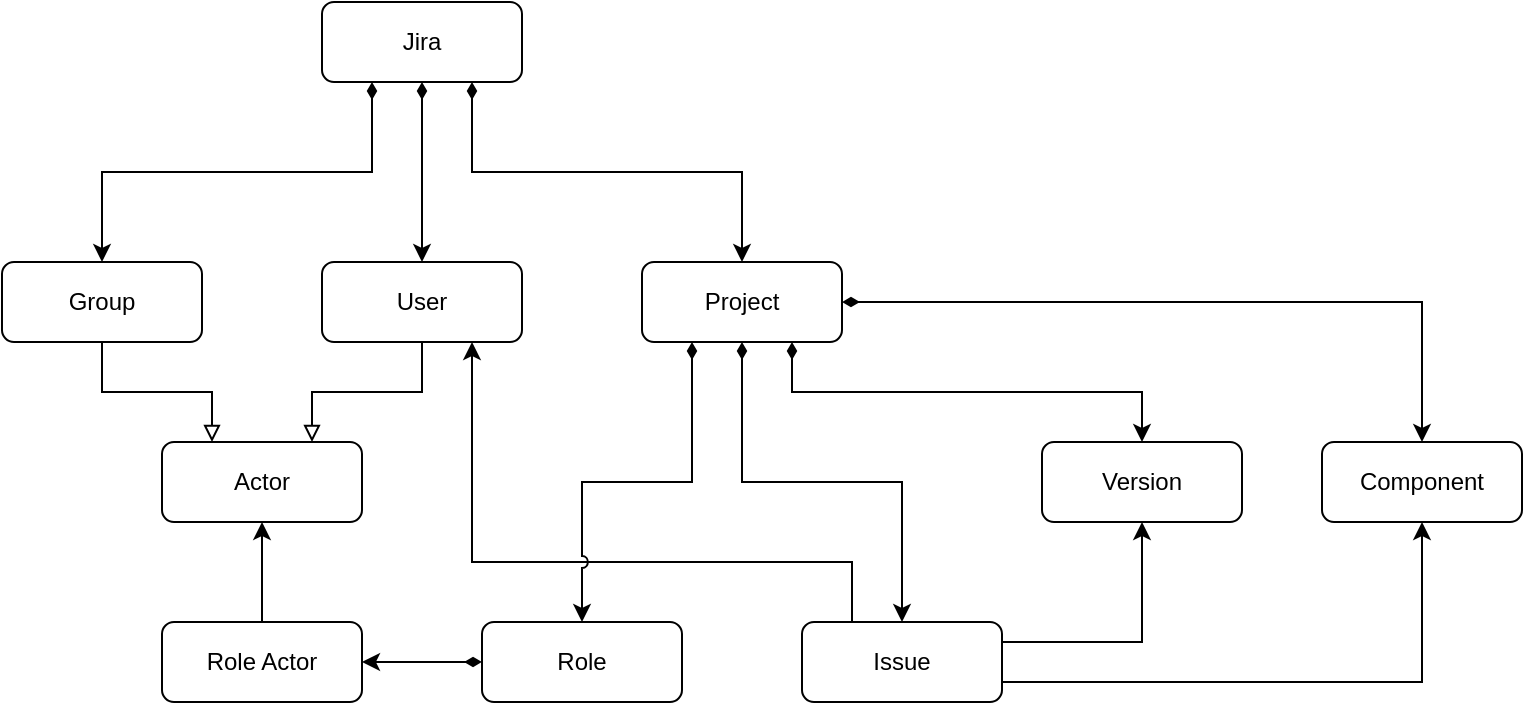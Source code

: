 <mxfile compressed="true" version="26.0.9"><diagram id="Ht1M8jgEwFfnCIfOTk4-" name="Jira"><mxGraphModel dx="1373" dy="875" grid="1" gridSize="10" guides="1" tooltips="1" connect="1" arrows="1" fold="1" page="0" pageScale="1" pageWidth="1169" pageHeight="827" math="0" shadow="0"><root><mxCell id="0"/><mxCell id="1" parent="0"/><mxCell id="u7-yh7wzXiDdsKawDM1j-11" style="edgeStyle=orthogonalEdgeStyle;rounded=0;orthogonalLoop=1;jettySize=auto;html=1;startArrow=diamondThin;startFill=1;exitX=0.75;exitY=1;exitDx=0;exitDy=0;" edge="1" parent="1" source="u7-yh7wzXiDdsKawDM1j-1" target="u7-yh7wzXiDdsKawDM1j-4"><mxGeometry relative="1" as="geometry"/></mxCell><UserObject label="Jira" link="references/eClassifiers/Jira/index.html" id="u7-yh7wzXiDdsKawDM1j-1"><mxCell style="rounded=1;whiteSpace=wrap;html=1;movable=1;resizable=1;rotatable=1;deletable=1;editable=1;locked=0;connectable=1;" vertex="1" parent="1"><mxGeometry x="180" y="120" width="100" height="40" as="geometry"/></mxCell></UserObject><mxCell id="u7-yh7wzXiDdsKawDM1j-16" style="edgeStyle=orthogonalEdgeStyle;rounded=0;orthogonalLoop=1;jettySize=auto;html=1;entryX=0.25;entryY=0;entryDx=0;entryDy=0;endArrow=block;endFill=0;" edge="1" parent="1" source="u7-yh7wzXiDdsKawDM1j-2" target="u7-yh7wzXiDdsKawDM1j-6"><mxGeometry relative="1" as="geometry"/></mxCell><UserObject label="Group" link="references/eClassifiers/Group/index.html" id="u7-yh7wzXiDdsKawDM1j-2"><mxCell style="rounded=1;whiteSpace=wrap;html=1;" vertex="1" parent="1"><mxGeometry x="20" y="250" width="100" height="40" as="geometry"/></mxCell></UserObject><mxCell id="u7-yh7wzXiDdsKawDM1j-15" style="edgeStyle=orthogonalEdgeStyle;rounded=0;orthogonalLoop=1;jettySize=auto;html=1;entryX=0.75;entryY=0;entryDx=0;entryDy=0;endArrow=block;endFill=0;" edge="1" parent="1" source="u7-yh7wzXiDdsKawDM1j-3" target="u7-yh7wzXiDdsKawDM1j-6"><mxGeometry relative="1" as="geometry"/></mxCell><UserObject label="User" link="references/eClassifiers/User/index.html" id="u7-yh7wzXiDdsKawDM1j-3"><mxCell style="rounded=1;whiteSpace=wrap;html=1;" vertex="1" parent="1"><mxGeometry x="180" y="250" width="100" height="40" as="geometry"/></mxCell></UserObject><UserObject label="Project" link="references/eClassifiers/Project/index.html" id="u7-yh7wzXiDdsKawDM1j-4"><mxCell style="rounded=1;whiteSpace=wrap;html=1;" vertex="1" parent="1"><mxGeometry x="340" y="250" width="100" height="40" as="geometry"/></mxCell></UserObject><mxCell id="u7-yh7wzXiDdsKawDM1j-22" style="edgeStyle=orthogonalEdgeStyle;rounded=0;orthogonalLoop=1;jettySize=auto;html=1;exitX=1;exitY=0.25;exitDx=0;exitDy=0;" edge="1" parent="1" source="u7-yh7wzXiDdsKawDM1j-5" target="u7-yh7wzXiDdsKawDM1j-7"><mxGeometry relative="1" as="geometry"/></mxCell><mxCell id="u7-yh7wzXiDdsKawDM1j-23" style="edgeStyle=orthogonalEdgeStyle;rounded=0;orthogonalLoop=1;jettySize=auto;html=1;exitX=1;exitY=0.75;exitDx=0;exitDy=0;" edge="1" parent="1" source="u7-yh7wzXiDdsKawDM1j-5" target="u7-yh7wzXiDdsKawDM1j-8"><mxGeometry relative="1" as="geometry"/></mxCell><mxCell id="u7-yh7wzXiDdsKawDM1j-24" style="edgeStyle=orthogonalEdgeStyle;rounded=0;orthogonalLoop=1;jettySize=auto;html=1;exitX=0.25;exitY=0;exitDx=0;exitDy=0;entryX=0.75;entryY=1;entryDx=0;entryDy=0;jumpStyle=arc;" edge="1" parent="1" source="u7-yh7wzXiDdsKawDM1j-5" target="u7-yh7wzXiDdsKawDM1j-3"><mxGeometry relative="1" as="geometry"><Array as="points"><mxPoint x="445" y="400"/><mxPoint x="255" y="400"/></Array></mxGeometry></mxCell><UserObject label="Issue" link="references/eClassifiers/Issue/index.html" id="u7-yh7wzXiDdsKawDM1j-5"><mxCell style="rounded=1;whiteSpace=wrap;html=1;" vertex="1" parent="1"><mxGeometry x="420" y="430" width="100" height="40" as="geometry"/></mxCell></UserObject><UserObject label="Actor" link="references/eClassifiers/Actor/index.html" id="u7-yh7wzXiDdsKawDM1j-6"><mxCell style="rounded=1;whiteSpace=wrap;html=1;" vertex="1" parent="1"><mxGeometry x="100" y="340" width="100" height="40" as="geometry"/></mxCell></UserObject><UserObject label="Version" link="references/eClassifiers/Version/index.html" id="u7-yh7wzXiDdsKawDM1j-7"><mxCell style="rounded=1;whiteSpace=wrap;html=1;" vertex="1" parent="1"><mxGeometry x="540" y="340" width="100" height="40" as="geometry"/></mxCell></UserObject><UserObject label="Component" link="references/eClassifiers/Component/index.html" id="u7-yh7wzXiDdsKawDM1j-8"><mxCell style="rounded=1;whiteSpace=wrap;html=1;" vertex="1" parent="1"><mxGeometry x="680" y="340" width="100" height="40" as="geometry"/></mxCell></UserObject><UserObject label="Role" link="references/eClassifiers/ProjectRole/index.html" id="u7-yh7wzXiDdsKawDM1j-9"><mxCell style="rounded=1;whiteSpace=wrap;html=1;" vertex="1" parent="1"><mxGeometry x="260" y="430" width="100" height="40" as="geometry"/></mxCell></UserObject><mxCell id="u7-yh7wzXiDdsKawDM1j-17" style="edgeStyle=orthogonalEdgeStyle;rounded=0;orthogonalLoop=1;jettySize=auto;html=1;" edge="1" parent="1" source="u7-yh7wzXiDdsKawDM1j-10" target="u7-yh7wzXiDdsKawDM1j-6"><mxGeometry relative="1" as="geometry"/></mxCell><UserObject label="Role Actor" link="references/eClassifiers/RoleActor/index.html" id="u7-yh7wzXiDdsKawDM1j-10"><mxCell style="rounded=1;whiteSpace=wrap;html=1;" vertex="1" parent="1"><mxGeometry x="100" y="430" width="100" height="40" as="geometry"/></mxCell></UserObject><mxCell id="u7-yh7wzXiDdsKawDM1j-12" style="edgeStyle=orthogonalEdgeStyle;rounded=0;orthogonalLoop=1;jettySize=auto;html=1;startArrow=diamondThin;startFill=1;exitX=0.5;exitY=1;exitDx=0;exitDy=0;" edge="1" parent="1" source="u7-yh7wzXiDdsKawDM1j-1" target="u7-yh7wzXiDdsKawDM1j-3"><mxGeometry relative="1" as="geometry"><mxPoint x="240" y="170" as="sourcePoint"/><mxPoint x="420" y="260" as="targetPoint"/></mxGeometry></mxCell><mxCell id="u7-yh7wzXiDdsKawDM1j-13" style="edgeStyle=orthogonalEdgeStyle;rounded=0;orthogonalLoop=1;jettySize=auto;html=1;startArrow=diamondThin;startFill=1;exitX=0.25;exitY=1;exitDx=0;exitDy=0;" edge="1" parent="1" source="u7-yh7wzXiDdsKawDM1j-1" target="u7-yh7wzXiDdsKawDM1j-2"><mxGeometry relative="1" as="geometry"><mxPoint x="250" y="180" as="sourcePoint"/><mxPoint x="430" y="270" as="targetPoint"/></mxGeometry></mxCell><mxCell id="u7-yh7wzXiDdsKawDM1j-14" style="edgeStyle=orthogonalEdgeStyle;rounded=0;orthogonalLoop=1;jettySize=auto;html=1;startArrow=diamondThin;startFill=1;exitX=0.5;exitY=1;exitDx=0;exitDy=0;" edge="1" parent="1" source="u7-yh7wzXiDdsKawDM1j-4" target="u7-yh7wzXiDdsKawDM1j-5"><mxGeometry relative="1" as="geometry"><mxPoint x="670" y="200" as="sourcePoint"/><mxPoint x="805" y="290" as="targetPoint"/></mxGeometry></mxCell><mxCell id="u7-yh7wzXiDdsKawDM1j-18" style="edgeStyle=orthogonalEdgeStyle;rounded=0;orthogonalLoop=1;jettySize=auto;html=1;startArrow=diamondThin;startFill=1;" edge="1" parent="1" source="u7-yh7wzXiDdsKawDM1j-9" target="u7-yh7wzXiDdsKawDM1j-10"><mxGeometry relative="1" as="geometry"><mxPoint x="680" y="210" as="sourcePoint"/><mxPoint x="815" y="300" as="targetPoint"/></mxGeometry></mxCell><mxCell id="u7-yh7wzXiDdsKawDM1j-19" style="edgeStyle=orthogonalEdgeStyle;rounded=0;orthogonalLoop=1;jettySize=auto;html=1;startArrow=diamondThin;startFill=1;exitX=0.25;exitY=1;exitDx=0;exitDy=0;jumpStyle=arc;" edge="1" parent="1" source="u7-yh7wzXiDdsKawDM1j-4" target="u7-yh7wzXiDdsKawDM1j-9"><mxGeometry relative="1" as="geometry"><mxPoint x="680" y="210" as="sourcePoint"/><mxPoint x="815" y="300" as="targetPoint"/></mxGeometry></mxCell><mxCell id="u7-yh7wzXiDdsKawDM1j-20" style="edgeStyle=orthogonalEdgeStyle;rounded=0;orthogonalLoop=1;jettySize=auto;html=1;startArrow=diamondThin;startFill=1;exitX=0.75;exitY=1;exitDx=0;exitDy=0;" edge="1" parent="1" source="u7-yh7wzXiDdsKawDM1j-4" target="u7-yh7wzXiDdsKawDM1j-7"><mxGeometry relative="1" as="geometry"><mxPoint x="400" y="300" as="sourcePoint"/><mxPoint x="480" y="440" as="targetPoint"/></mxGeometry></mxCell><mxCell id="u7-yh7wzXiDdsKawDM1j-21" style="edgeStyle=orthogonalEdgeStyle;rounded=0;orthogonalLoop=1;jettySize=auto;html=1;startArrow=diamondThin;startFill=1;exitX=1;exitY=0.5;exitDx=0;exitDy=0;" edge="1" parent="1" source="u7-yh7wzXiDdsKawDM1j-4" target="u7-yh7wzXiDdsKawDM1j-8"><mxGeometry relative="1" as="geometry"><mxPoint x="425" y="300" as="sourcePoint"/><mxPoint x="600" y="350" as="targetPoint"/></mxGeometry></mxCell></root></mxGraphModel></diagram></mxfile>